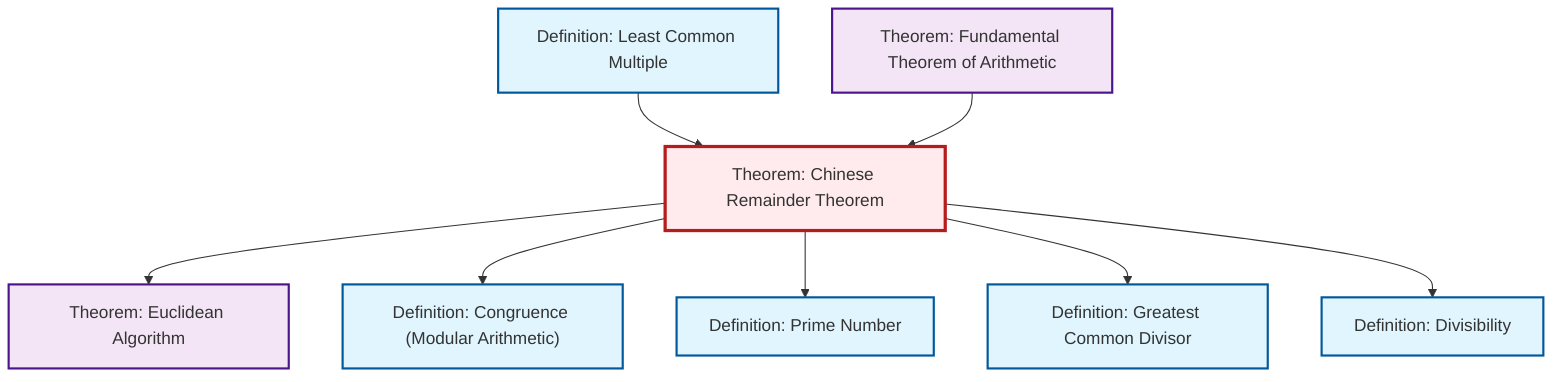 graph TD
    classDef definition fill:#e1f5fe,stroke:#01579b,stroke-width:2px
    classDef theorem fill:#f3e5f5,stroke:#4a148c,stroke-width:2px
    classDef axiom fill:#fff3e0,stroke:#e65100,stroke-width:2px
    classDef example fill:#e8f5e9,stroke:#1b5e20,stroke-width:2px
    classDef current fill:#ffebee,stroke:#b71c1c,stroke-width:3px
    thm-euclidean-algorithm["Theorem: Euclidean Algorithm"]:::theorem
    thm-fundamental-arithmetic["Theorem: Fundamental Theorem of Arithmetic"]:::theorem
    def-congruence["Definition: Congruence (Modular Arithmetic)"]:::definition
    def-lcm["Definition: Least Common Multiple"]:::definition
    thm-chinese-remainder["Theorem: Chinese Remainder Theorem"]:::theorem
    def-prime["Definition: Prime Number"]:::definition
    def-divisibility["Definition: Divisibility"]:::definition
    def-gcd["Definition: Greatest Common Divisor"]:::definition
    thm-chinese-remainder --> thm-euclidean-algorithm
    def-lcm --> thm-chinese-remainder
    thm-fundamental-arithmetic --> thm-chinese-remainder
    thm-chinese-remainder --> def-congruence
    thm-chinese-remainder --> def-prime
    thm-chinese-remainder --> def-gcd
    thm-chinese-remainder --> def-divisibility
    class thm-chinese-remainder current